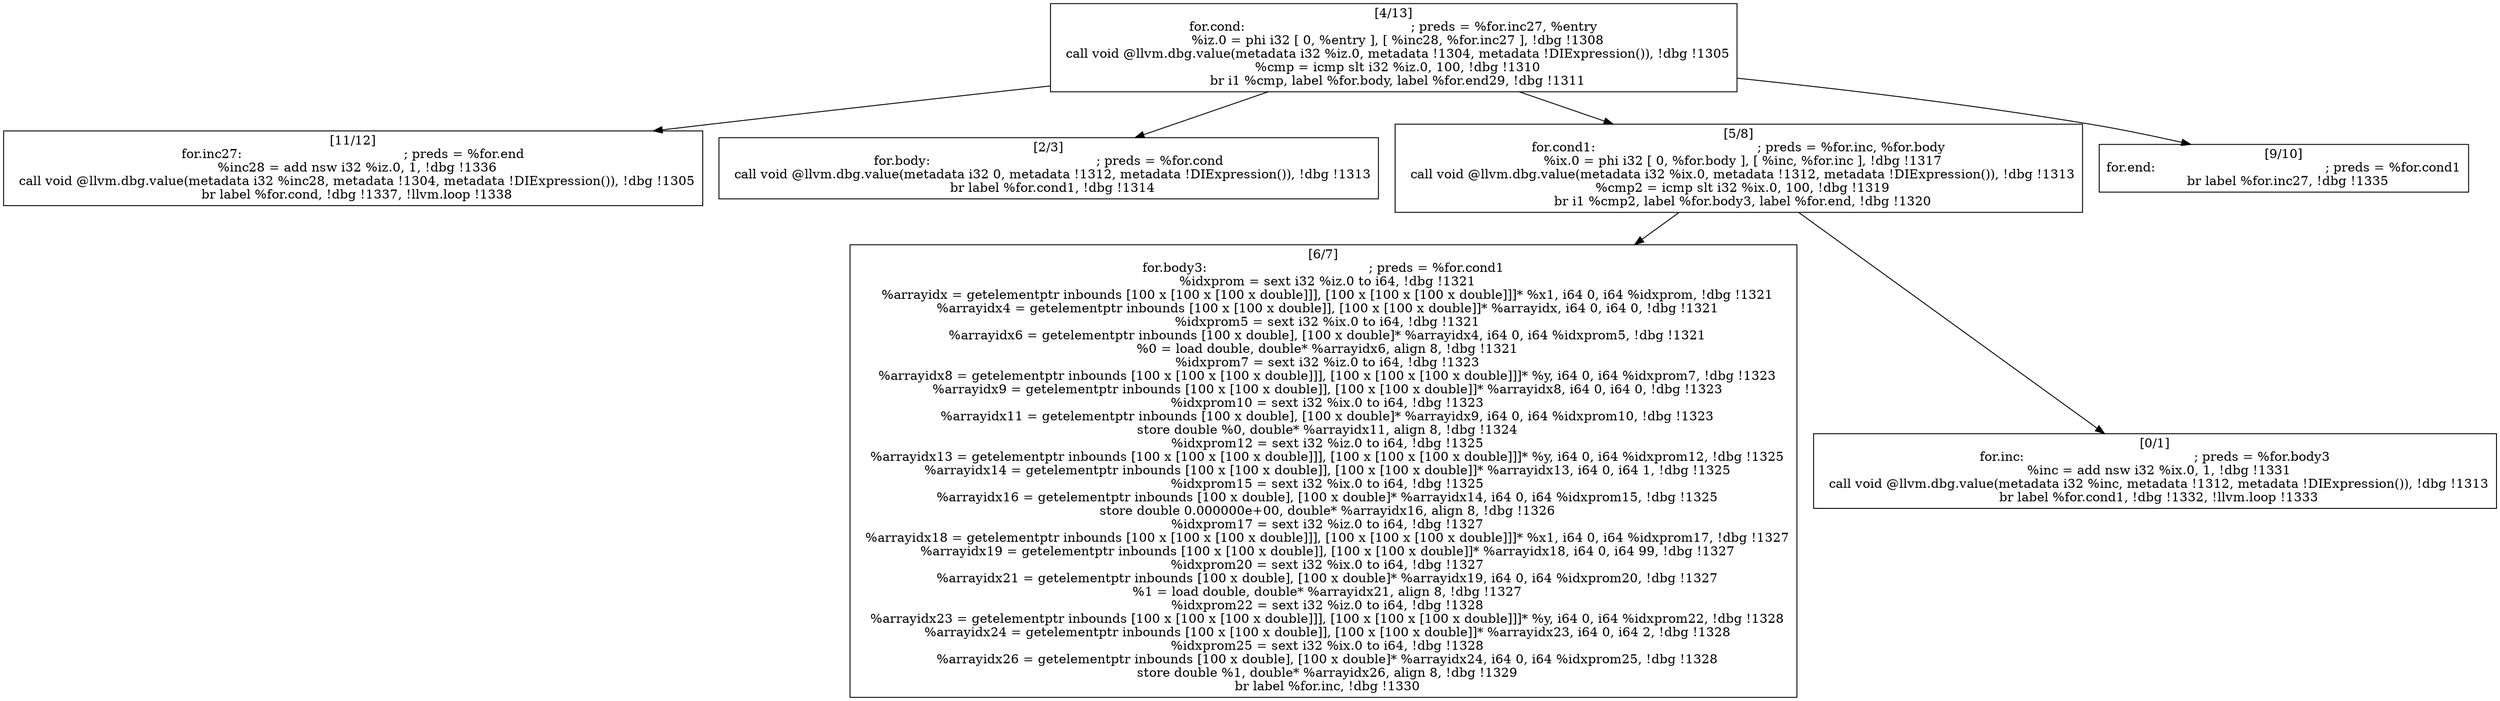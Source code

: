 
digraph G {


node85 [label="[6/7]
for.body3:                                        ; preds = %for.cond1
  %idxprom = sext i32 %iz.0 to i64, !dbg !1321
  %arrayidx = getelementptr inbounds [100 x [100 x [100 x double]]], [100 x [100 x [100 x double]]]* %x1, i64 0, i64 %idxprom, !dbg !1321
  %arrayidx4 = getelementptr inbounds [100 x [100 x double]], [100 x [100 x double]]* %arrayidx, i64 0, i64 0, !dbg !1321
  %idxprom5 = sext i32 %ix.0 to i64, !dbg !1321
  %arrayidx6 = getelementptr inbounds [100 x double], [100 x double]* %arrayidx4, i64 0, i64 %idxprom5, !dbg !1321
  %0 = load double, double* %arrayidx6, align 8, !dbg !1321
  %idxprom7 = sext i32 %iz.0 to i64, !dbg !1323
  %arrayidx8 = getelementptr inbounds [100 x [100 x [100 x double]]], [100 x [100 x [100 x double]]]* %y, i64 0, i64 %idxprom7, !dbg !1323
  %arrayidx9 = getelementptr inbounds [100 x [100 x double]], [100 x [100 x double]]* %arrayidx8, i64 0, i64 0, !dbg !1323
  %idxprom10 = sext i32 %ix.0 to i64, !dbg !1323
  %arrayidx11 = getelementptr inbounds [100 x double], [100 x double]* %arrayidx9, i64 0, i64 %idxprom10, !dbg !1323
  store double %0, double* %arrayidx11, align 8, !dbg !1324
  %idxprom12 = sext i32 %iz.0 to i64, !dbg !1325
  %arrayidx13 = getelementptr inbounds [100 x [100 x [100 x double]]], [100 x [100 x [100 x double]]]* %y, i64 0, i64 %idxprom12, !dbg !1325
  %arrayidx14 = getelementptr inbounds [100 x [100 x double]], [100 x [100 x double]]* %arrayidx13, i64 0, i64 1, !dbg !1325
  %idxprom15 = sext i32 %ix.0 to i64, !dbg !1325
  %arrayidx16 = getelementptr inbounds [100 x double], [100 x double]* %arrayidx14, i64 0, i64 %idxprom15, !dbg !1325
  store double 0.000000e+00, double* %arrayidx16, align 8, !dbg !1326
  %idxprom17 = sext i32 %iz.0 to i64, !dbg !1327
  %arrayidx18 = getelementptr inbounds [100 x [100 x [100 x double]]], [100 x [100 x [100 x double]]]* %x1, i64 0, i64 %idxprom17, !dbg !1327
  %arrayidx19 = getelementptr inbounds [100 x [100 x double]], [100 x [100 x double]]* %arrayidx18, i64 0, i64 99, !dbg !1327
  %idxprom20 = sext i32 %ix.0 to i64, !dbg !1327
  %arrayidx21 = getelementptr inbounds [100 x double], [100 x double]* %arrayidx19, i64 0, i64 %idxprom20, !dbg !1327
  %1 = load double, double* %arrayidx21, align 8, !dbg !1327
  %idxprom22 = sext i32 %iz.0 to i64, !dbg !1328
  %arrayidx23 = getelementptr inbounds [100 x [100 x [100 x double]]], [100 x [100 x [100 x double]]]* %y, i64 0, i64 %idxprom22, !dbg !1328
  %arrayidx24 = getelementptr inbounds [100 x [100 x double]], [100 x [100 x double]]* %arrayidx23, i64 0, i64 2, !dbg !1328
  %idxprom25 = sext i32 %ix.0 to i64, !dbg !1328
  %arrayidx26 = getelementptr inbounds [100 x double], [100 x double]* %arrayidx24, i64 0, i64 %idxprom25, !dbg !1328
  store double %1, double* %arrayidx26, align 8, !dbg !1329
  br label %for.inc, !dbg !1330
",shape=rectangle ]
node80 [label="[11/12]
for.inc27:                                        ; preds = %for.end
  %inc28 = add nsw i32 %iz.0, 1, !dbg !1336
  call void @llvm.dbg.value(metadata i32 %inc28, metadata !1304, metadata !DIExpression()), !dbg !1305
  br label %for.cond, !dbg !1337, !llvm.loop !1338
",shape=rectangle ]
node82 [label="[4/13]
for.cond:                                         ; preds = %for.inc27, %entry
  %iz.0 = phi i32 [ 0, %entry ], [ %inc28, %for.inc27 ], !dbg !1308
  call void @llvm.dbg.value(metadata i32 %iz.0, metadata !1304, metadata !DIExpression()), !dbg !1305
  %cmp = icmp slt i32 %iz.0, 100, !dbg !1310
  br i1 %cmp, label %for.body, label %for.end29, !dbg !1311
",shape=rectangle ]
node79 [label="[2/3]
for.body:                                         ; preds = %for.cond
  call void @llvm.dbg.value(metadata i32 0, metadata !1312, metadata !DIExpression()), !dbg !1313
  br label %for.cond1, !dbg !1314
",shape=rectangle ]
node81 [label="[0/1]
for.inc:                                          ; preds = %for.body3
  %inc = add nsw i32 %ix.0, 1, !dbg !1331
  call void @llvm.dbg.value(metadata i32 %inc, metadata !1312, metadata !DIExpression()), !dbg !1313
  br label %for.cond1, !dbg !1332, !llvm.loop !1333
",shape=rectangle ]
node84 [label="[5/8]
for.cond1:                                        ; preds = %for.inc, %for.body
  %ix.0 = phi i32 [ 0, %for.body ], [ %inc, %for.inc ], !dbg !1317
  call void @llvm.dbg.value(metadata i32 %ix.0, metadata !1312, metadata !DIExpression()), !dbg !1313
  %cmp2 = icmp slt i32 %ix.0, 100, !dbg !1319
  br i1 %cmp2, label %for.body3, label %for.end, !dbg !1320
",shape=rectangle ]
node83 [label="[9/10]
for.end:                                          ; preds = %for.cond1
  br label %for.inc27, !dbg !1335
",shape=rectangle ]

node82->node83 [ ]
node82->node84 [ ]
node84->node81 [ ]
node82->node80 [ ]
node84->node85 [ ]
node82->node79 [ ]


}
